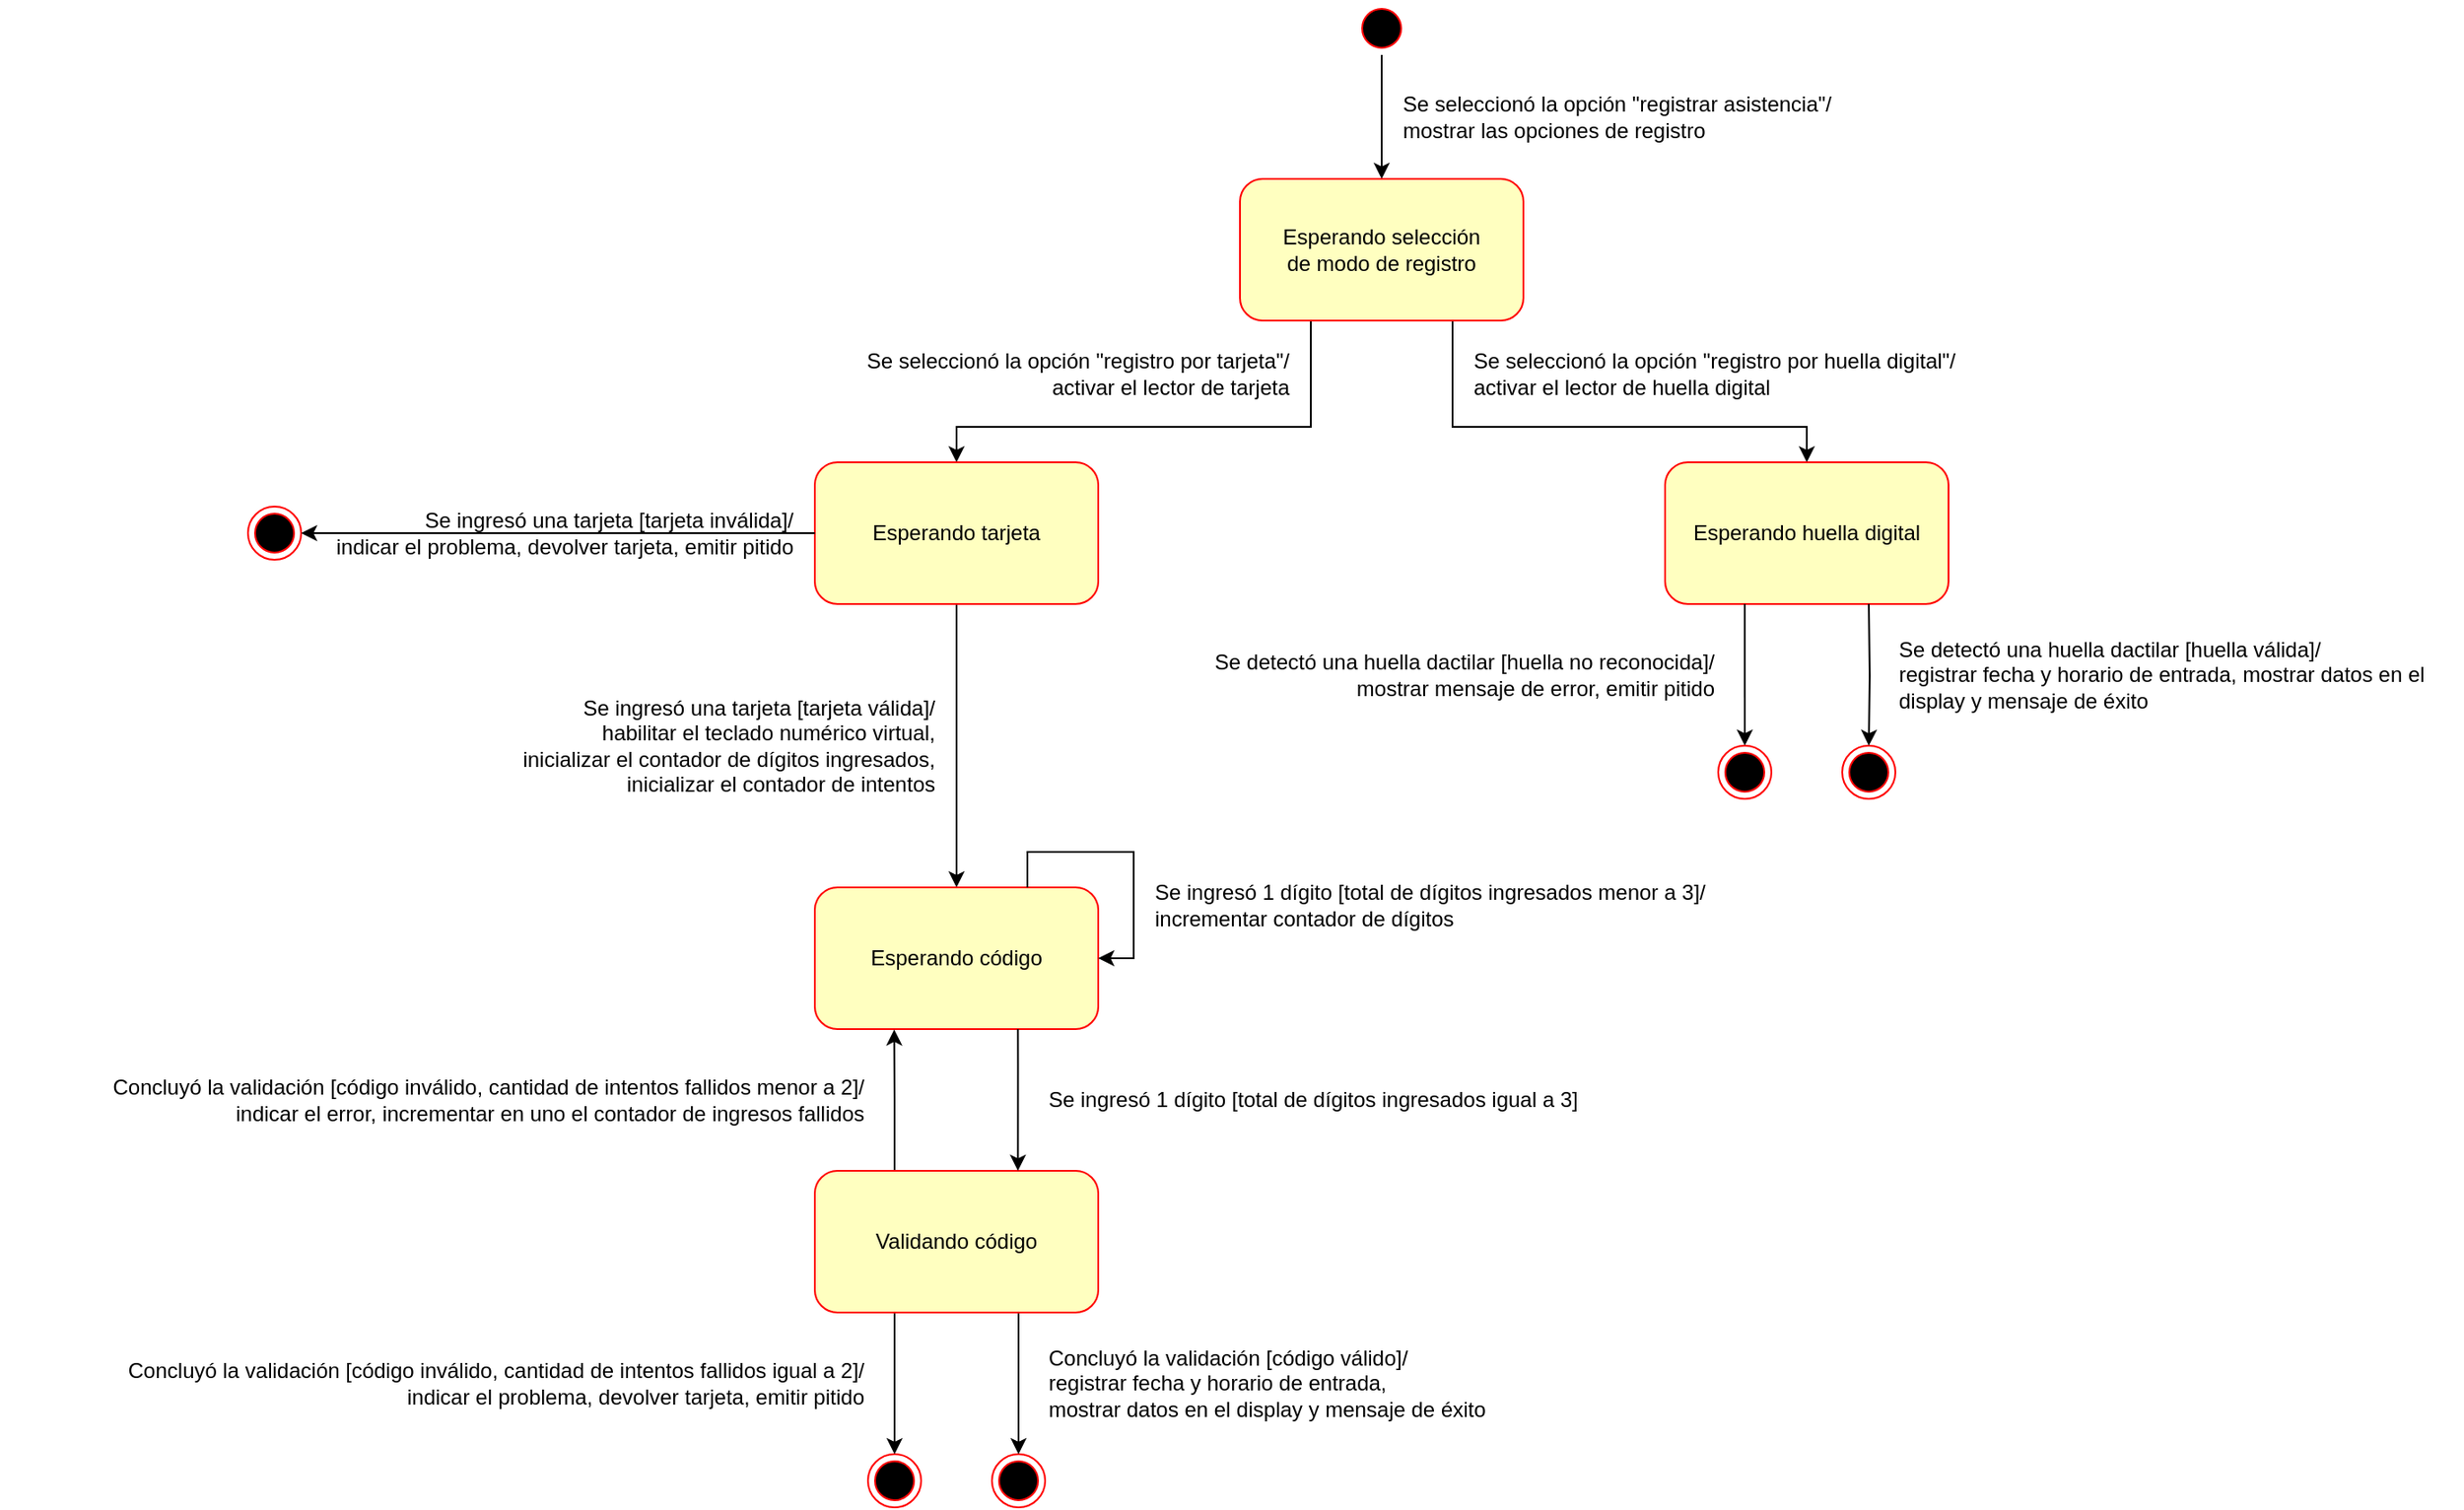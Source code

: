 <mxfile version="13.8.0" type="github">
  <diagram id="gKa0mY4DG8_WBEHhADff" name="Page-1">
    <mxGraphModel dx="2881" dy="1090" grid="1" gridSize="10" guides="1" tooltips="1" connect="1" arrows="1" fold="1" page="1" pageScale="1" pageWidth="850" pageHeight="1100" math="0" shadow="0">
      <root>
        <mxCell id="0" />
        <mxCell id="1" parent="0" />
        <mxCell id="VXQfpPHr32JYNe_6cWKV-6" style="edgeStyle=orthogonalEdgeStyle;rounded=0;orthogonalLoop=1;jettySize=auto;html=1;entryX=0.5;entryY=0;entryDx=0;entryDy=0;" parent="1" source="VXQfpPHr32JYNe_6cWKV-1" target="VXQfpPHr32JYNe_6cWKV-3" edge="1">
          <mxGeometry relative="1" as="geometry" />
        </mxCell>
        <mxCell id="VXQfpPHr32JYNe_6cWKV-1" value="" style="ellipse;html=1;shape=startState;fillColor=#000000;strokeColor=#ff0000;" parent="1" vertex="1">
          <mxGeometry x="465" y="60" width="30" height="30" as="geometry" />
        </mxCell>
        <mxCell id="VXQfpPHr32JYNe_6cWKV-24" style="edgeStyle=orthogonalEdgeStyle;rounded=0;orthogonalLoop=1;jettySize=auto;html=1;exitX=0.25;exitY=1;exitDx=0;exitDy=0;" parent="1" source="VXQfpPHr32JYNe_6cWKV-3" target="VXQfpPHr32JYNe_6cWKV-10" edge="1">
          <mxGeometry relative="1" as="geometry">
            <Array as="points">
              <mxPoint x="440" y="300" />
              <mxPoint x="240" y="300" />
            </Array>
          </mxGeometry>
        </mxCell>
        <mxCell id="VXQfpPHr32JYNe_6cWKV-25" style="edgeStyle=orthogonalEdgeStyle;rounded=0;orthogonalLoop=1;jettySize=auto;html=1;entryX=0.5;entryY=0;entryDx=0;entryDy=0;exitX=0.75;exitY=1;exitDx=0;exitDy=0;" parent="1" source="VXQfpPHr32JYNe_6cWKV-3" target="VXQfpPHr32JYNe_6cWKV-11" edge="1">
          <mxGeometry relative="1" as="geometry">
            <Array as="points">
              <mxPoint x="520" y="300" />
              <mxPoint x="720" y="300" />
            </Array>
          </mxGeometry>
        </mxCell>
        <mxCell id="VXQfpPHr32JYNe_6cWKV-3" value="&lt;div&gt;Esperando selección&lt;/div&gt;&lt;div&gt;de modo de registro&lt;/div&gt;" style="rounded=1;whiteSpace=wrap;html=1;arcSize=16;fontColor=#000000;fillColor=#ffffc0;strokeColor=#ff0000;" parent="1" vertex="1">
          <mxGeometry x="400" y="160" width="160" height="80" as="geometry" />
        </mxCell>
        <mxCell id="VXQfpPHr32JYNe_6cWKV-23" style="edgeStyle=orthogonalEdgeStyle;rounded=0;orthogonalLoop=1;jettySize=auto;html=1;entryX=0.5;entryY=0;entryDx=0;entryDy=0;" parent="1" source="VXQfpPHr32JYNe_6cWKV-10" target="VXQfpPHr32JYNe_6cWKV-21" edge="1">
          <mxGeometry relative="1" as="geometry" />
        </mxCell>
        <mxCell id="VXQfpPHr32JYNe_6cWKV-10" value="Esperando tarjeta" style="rounded=1;whiteSpace=wrap;html=1;arcSize=16;fontColor=#000000;fillColor=#ffffc0;strokeColor=#ff0000;" parent="1" vertex="1">
          <mxGeometry x="160" y="320" width="160" height="80" as="geometry" />
        </mxCell>
        <mxCell id="VXQfpPHr32JYNe_6cWKV-11" value="Esperando huella digital" style="rounded=1;whiteSpace=wrap;html=1;arcSize=16;fontColor=#000000;fillColor=#ffffc0;strokeColor=#ff0000;" parent="1" vertex="1">
          <mxGeometry x="640" y="320" width="160" height="80" as="geometry" />
        </mxCell>
        <mxCell id="VXQfpPHr32JYNe_6cWKV-14" style="edgeStyle=orthogonalEdgeStyle;rounded=0;orthogonalLoop=1;jettySize=auto;html=1;exitX=0.281;exitY=1;exitDx=0;exitDy=0;exitPerimeter=0;entryX=0.5;entryY=0;entryDx=0;entryDy=0;" parent="1" source="VXQfpPHr32JYNe_6cWKV-11" target="VXQfpPHr32JYNe_6cWKV-15" edge="1">
          <mxGeometry relative="1" as="geometry">
            <mxPoint x="605" y="510" as="targetPoint" />
            <mxPoint x="600" y="400" as="sourcePoint" />
          </mxGeometry>
        </mxCell>
        <mxCell id="VXQfpPHr32JYNe_6cWKV-15" value="" style="ellipse;html=1;shape=endState;fillColor=#000000;strokeColor=#ff0000;" parent="1" vertex="1">
          <mxGeometry x="670" y="480" width="30" height="30" as="geometry" />
        </mxCell>
        <mxCell id="VXQfpPHr32JYNe_6cWKV-17" value="" style="ellipse;html=1;shape=endState;fillColor=#000000;strokeColor=#ff0000;" parent="1" vertex="1">
          <mxGeometry x="740" y="480" width="30" height="30" as="geometry" />
        </mxCell>
        <mxCell id="VXQfpPHr32JYNe_6cWKV-18" style="edgeStyle=orthogonalEdgeStyle;rounded=0;orthogonalLoop=1;jettySize=auto;html=1;" parent="1" target="VXQfpPHr32JYNe_6cWKV-17" edge="1">
          <mxGeometry relative="1" as="geometry">
            <mxPoint x="670" y="520" as="targetPoint" />
            <mxPoint x="755" y="400" as="sourcePoint" />
          </mxGeometry>
        </mxCell>
        <mxCell id="VXQfpPHr32JYNe_6cWKV-19" value="" style="ellipse;html=1;shape=endState;fillColor=#000000;strokeColor=#ff0000;" parent="1" vertex="1">
          <mxGeometry x="-160" y="345" width="30" height="30" as="geometry" />
        </mxCell>
        <mxCell id="VXQfpPHr32JYNe_6cWKV-20" style="edgeStyle=orthogonalEdgeStyle;rounded=0;orthogonalLoop=1;jettySize=auto;html=1;exitX=0;exitY=0.5;exitDx=0;exitDy=0;" parent="1" source="VXQfpPHr32JYNe_6cWKV-10" target="VXQfpPHr32JYNe_6cWKV-19" edge="1">
          <mxGeometry relative="1" as="geometry">
            <mxPoint x="140" y="500" as="targetPoint" />
            <mxPoint x="144.96" y="380" as="sourcePoint" />
          </mxGeometry>
        </mxCell>
        <mxCell id="VXQfpPHr32JYNe_6cWKV-21" value="Esperando código" style="rounded=1;whiteSpace=wrap;html=1;arcSize=16;fontColor=#000000;fillColor=#ffffc0;strokeColor=#ff0000;" parent="1" vertex="1">
          <mxGeometry x="160" y="560" width="160" height="80" as="geometry" />
        </mxCell>
        <mxCell id="VXQfpPHr32JYNe_6cWKV-27" value="&lt;div&gt;Se seleccionó la opción &quot;registrar asistencia&quot;/&lt;/div&gt;&lt;div&gt;mostrar las opciones de registro&lt;br&gt;&lt;/div&gt;" style="text;html=1;strokeColor=none;fillColor=none;align=left;verticalAlign=middle;whiteSpace=wrap;rounded=0;" parent="1" vertex="1">
          <mxGeometry x="490" y="110" width="320" height="30" as="geometry" />
        </mxCell>
        <mxCell id="VXQfpPHr32JYNe_6cWKV-28" value="&lt;div align=&quot;right&quot;&gt;Se seleccionó la opción &quot;registro por tarjeta&quot;/&lt;/div&gt;&lt;div align=&quot;right&quot;&gt;activar el lector de tarjeta&lt;br&gt;&lt;/div&gt;" style="text;html=1;strokeColor=none;fillColor=none;align=right;verticalAlign=middle;whiteSpace=wrap;rounded=0;" parent="1" vertex="1">
          <mxGeometry x="110" y="250" width="320" height="40" as="geometry" />
        </mxCell>
        <mxCell id="VXQfpPHr32JYNe_6cWKV-33" value="&lt;div align=&quot;right&quot;&gt;Se ingresó una tarjeta [tarjeta válida]/&lt;/div&gt;&lt;div align=&quot;right&quot;&gt;habilitar el teclado numérico virtual,&lt;/div&gt;&lt;div align=&quot;right&quot;&gt;inicializar el contador de dígitos ingresados,&lt;/div&gt;&lt;div align=&quot;right&quot;&gt;inicializar el contador de intentos&lt;br&gt;&lt;/div&gt;" style="text;html=1;strokeColor=none;fillColor=none;align=right;verticalAlign=middle;whiteSpace=wrap;rounded=0;" parent="1" vertex="1">
          <mxGeometry x="-230" y="460" width="460" height="40" as="geometry" />
        </mxCell>
        <mxCell id="VXQfpPHr32JYNe_6cWKV-35" value="" style="ellipse;html=1;shape=endState;fillColor=#000000;strokeColor=#ff0000;" parent="1" vertex="1">
          <mxGeometry x="190" y="880" width="30" height="30" as="geometry" />
        </mxCell>
        <mxCell id="VXQfpPHr32JYNe_6cWKV-37" value="" style="ellipse;html=1;shape=endState;fillColor=#000000;strokeColor=#ff0000;" parent="1" vertex="1">
          <mxGeometry x="260" y="880" width="30" height="30" as="geometry" />
        </mxCell>
        <mxCell id="VXQfpPHr32JYNe_6cWKV-38" style="edgeStyle=orthogonalEdgeStyle;rounded=0;orthogonalLoop=1;jettySize=auto;html=1;" parent="1" target="VXQfpPHr32JYNe_6cWKV-37" edge="1" source="ptjZm137z_qF_aACFUuZ-1">
          <mxGeometry relative="1" as="geometry">
            <mxPoint x="280" y="880" as="targetPoint" />
            <mxPoint x="275" y="850" as="sourcePoint" />
            <Array as="points">
              <mxPoint x="275" y="820" />
              <mxPoint x="275" y="820" />
            </Array>
          </mxGeometry>
        </mxCell>
        <mxCell id="VXQfpPHr32JYNe_6cWKV-39" value="Concluyó la validación [código inválido, cantidad de intentos fallidos igual a 2]/&lt;div align=&quot;right&quot;&gt;indicar el problema, devolver tarjeta, emitir pitido&lt;br&gt;&lt;/div&gt;" style="text;html=1;strokeColor=none;fillColor=none;align=right;verticalAlign=middle;whiteSpace=wrap;rounded=0;" parent="1" vertex="1">
          <mxGeometry x="-300" y="820" width="490" height="40" as="geometry" />
        </mxCell>
        <mxCell id="VXQfpPHr32JYNe_6cWKV-40" value="&lt;div align=&quot;right&quot;&gt;Se ingresó una tarjeta [tarjeta inválida]/&lt;/div&gt;&lt;div align=&quot;right&quot;&gt;indicar el problema, devolver tarjeta, emitir pitido&lt;br&gt;&lt;/div&gt;" style="text;html=1;strokeColor=none;fillColor=none;align=right;verticalAlign=middle;whiteSpace=wrap;rounded=0;" parent="1" vertex="1">
          <mxGeometry x="-120" y="340" width="270" height="40" as="geometry" />
        </mxCell>
        <mxCell id="VXQfpPHr32JYNe_6cWKV-41" value="&lt;div align=&quot;left&quot;&gt;Se seleccionó la opción &quot;registro por huella digital&quot;/&lt;/div&gt;&lt;div align=&quot;left&quot;&gt;activar el lector de huella digital&lt;br&gt;&lt;/div&gt;" style="text;html=1;strokeColor=none;fillColor=none;align=left;verticalAlign=middle;whiteSpace=wrap;rounded=0;" parent="1" vertex="1">
          <mxGeometry x="530" y="250" width="320" height="40" as="geometry" />
        </mxCell>
        <mxCell id="VXQfpPHr32JYNe_6cWKV-42" value="&lt;div align=&quot;right&quot;&gt;Se detectó una huella dactilar [huella no reconocida]/&lt;/div&gt;&lt;div align=&quot;right&quot;&gt;mostrar mensaje de error, emitir pitido&lt;br&gt;&lt;/div&gt;" style="text;html=1;strokeColor=none;fillColor=none;align=right;verticalAlign=middle;whiteSpace=wrap;rounded=0;" parent="1" vertex="1">
          <mxGeometry x="350" y="420" width="320" height="40" as="geometry" />
        </mxCell>
        <mxCell id="VXQfpPHr32JYNe_6cWKV-43" value="&lt;div align=&quot;left&quot;&gt;Se detectó una huella dactilar [huella válida]/&lt;/div&gt;&lt;div align=&quot;left&quot;&gt;registrar fecha y horario de entrada, mostrar datos en el display y mensaje de éxito&lt;br&gt;&lt;/div&gt;" style="text;html=1;strokeColor=none;fillColor=none;align=left;verticalAlign=middle;whiteSpace=wrap;rounded=0;" parent="1" vertex="1">
          <mxGeometry x="770" y="420" width="320" height="40" as="geometry" />
        </mxCell>
        <mxCell id="VXQfpPHr32JYNe_6cWKV-45" style="edgeStyle=orthogonalEdgeStyle;rounded=0;orthogonalLoop=1;jettySize=auto;html=1;entryX=1;entryY=0.5;entryDx=0;entryDy=0;exitX=0.75;exitY=0;exitDx=0;exitDy=0;" parent="1" source="VXQfpPHr32JYNe_6cWKV-21" target="VXQfpPHr32JYNe_6cWKV-21" edge="1">
          <mxGeometry relative="1" as="geometry">
            <Array as="points">
              <mxPoint x="280" y="540" />
              <mxPoint x="340" y="540" />
              <mxPoint x="340" y="600" />
            </Array>
            <mxPoint x="350" y="520" as="sourcePoint" />
          </mxGeometry>
        </mxCell>
        <mxCell id="VXQfpPHr32JYNe_6cWKV-48" value="&lt;div align=&quot;left&quot;&gt;Se ingresó 1 dígito [total de dígitos ingresados menor a 3]/&lt;/div&gt;&lt;div align=&quot;left&quot;&gt;incrementar contador de dígitos&lt;br&gt;&lt;/div&gt;" style="text;html=1;strokeColor=none;fillColor=none;align=left;verticalAlign=middle;whiteSpace=wrap;rounded=0;" parent="1" vertex="1">
          <mxGeometry x="350" y="550" width="350" height="40" as="geometry" />
        </mxCell>
        <mxCell id="ptjZm137z_qF_aACFUuZ-3" style="edgeStyle=orthogonalEdgeStyle;rounded=0;orthogonalLoop=1;jettySize=auto;html=1;" edge="1" parent="1" source="ptjZm137z_qF_aACFUuZ-1" target="VXQfpPHr32JYNe_6cWKV-35">
          <mxGeometry relative="1" as="geometry">
            <Array as="points">
              <mxPoint x="205" y="820" />
              <mxPoint x="205" y="820" />
            </Array>
          </mxGeometry>
        </mxCell>
        <mxCell id="ptjZm137z_qF_aACFUuZ-7" style="edgeStyle=orthogonalEdgeStyle;rounded=0;orthogonalLoop=1;jettySize=auto;html=1;entryX=0.28;entryY=1.003;entryDx=0;entryDy=0;entryPerimeter=0;exitX=0.289;exitY=0.011;exitDx=0;exitDy=0;exitPerimeter=0;" edge="1" parent="1" source="ptjZm137z_qF_aACFUuZ-1" target="VXQfpPHr32JYNe_6cWKV-21">
          <mxGeometry relative="1" as="geometry">
            <Array as="points">
              <mxPoint x="205" y="721" />
              <mxPoint x="205" y="680" />
            </Array>
          </mxGeometry>
        </mxCell>
        <mxCell id="ptjZm137z_qF_aACFUuZ-1" value="Validando código" style="rounded=1;whiteSpace=wrap;html=1;arcSize=16;fontColor=#000000;fillColor=#ffffc0;strokeColor=#ff0000;" vertex="1" parent="1">
          <mxGeometry x="160" y="720" width="160" height="80" as="geometry" />
        </mxCell>
        <mxCell id="ptjZm137z_qF_aACFUuZ-4" value="&lt;div align=&quot;left&quot;&gt;Concluyó la validación [código válido]/&lt;/div&gt;&lt;div align=&quot;left&quot;&gt;registrar fecha y horario de entrada,&lt;/div&gt;&lt;div align=&quot;left&quot;&gt;mostrar datos en el display y mensaje de éxito&lt;br&gt;&lt;/div&gt;" style="text;html=1;strokeColor=none;fillColor=none;align=left;verticalAlign=middle;whiteSpace=wrap;rounded=0;" vertex="1" parent="1">
          <mxGeometry x="290" y="820" width="350" height="40" as="geometry" />
        </mxCell>
        <mxCell id="ptjZm137z_qF_aACFUuZ-5" style="edgeStyle=orthogonalEdgeStyle;rounded=0;orthogonalLoop=1;jettySize=auto;html=1;" edge="1" parent="1">
          <mxGeometry relative="1" as="geometry">
            <mxPoint x="274.66" y="720" as="targetPoint" />
            <mxPoint x="274.66" y="640" as="sourcePoint" />
            <Array as="points">
              <mxPoint x="274.66" y="660" />
              <mxPoint x="274.66" y="660" />
            </Array>
          </mxGeometry>
        </mxCell>
        <mxCell id="ptjZm137z_qF_aACFUuZ-8" value="&lt;div align=&quot;right&quot;&gt;Concluyó la validación [código inválido, cantidad de intentos fallidos menor a 2]/&lt;/div&gt;&lt;div align=&quot;right&quot;&gt;indicar el error, incrementar en uno el contador de ingresos fallidos&lt;br&gt;&lt;/div&gt;" style="text;html=1;strokeColor=none;fillColor=none;align=right;verticalAlign=middle;whiteSpace=wrap;rounded=0;" vertex="1" parent="1">
          <mxGeometry x="-300" y="660" width="490" height="40" as="geometry" />
        </mxCell>
        <mxCell id="ptjZm137z_qF_aACFUuZ-10" value="&lt;div align=&quot;left&quot;&gt;Se ingresó 1 dígito [total de dígitos ingresados igual a 3]&lt;/div&gt;" style="text;html=1;strokeColor=none;fillColor=none;align=left;verticalAlign=middle;whiteSpace=wrap;rounded=0;" vertex="1" parent="1">
          <mxGeometry x="290" y="660" width="350" height="40" as="geometry" />
        </mxCell>
      </root>
    </mxGraphModel>
  </diagram>
</mxfile>
